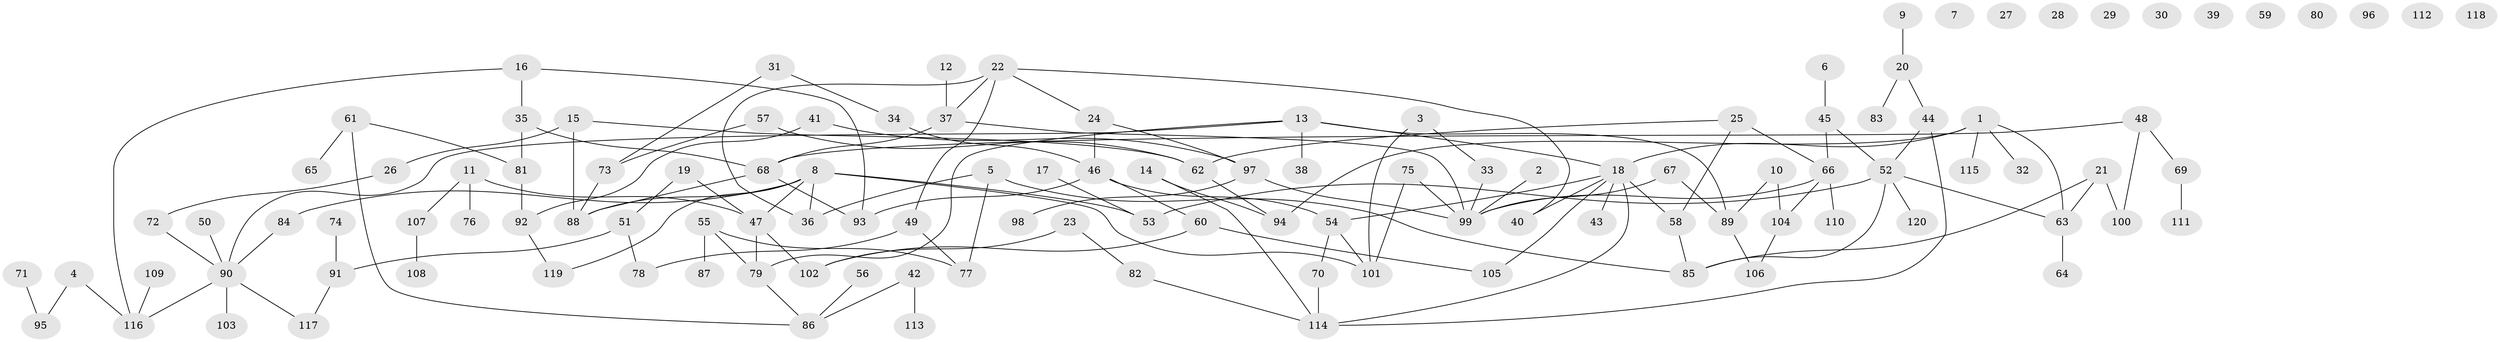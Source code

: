 // Generated by graph-tools (version 1.1) at 2025/13/03/09/25 04:13:07]
// undirected, 120 vertices, 147 edges
graph export_dot {
graph [start="1"]
  node [color=gray90,style=filled];
  1;
  2;
  3;
  4;
  5;
  6;
  7;
  8;
  9;
  10;
  11;
  12;
  13;
  14;
  15;
  16;
  17;
  18;
  19;
  20;
  21;
  22;
  23;
  24;
  25;
  26;
  27;
  28;
  29;
  30;
  31;
  32;
  33;
  34;
  35;
  36;
  37;
  38;
  39;
  40;
  41;
  42;
  43;
  44;
  45;
  46;
  47;
  48;
  49;
  50;
  51;
  52;
  53;
  54;
  55;
  56;
  57;
  58;
  59;
  60;
  61;
  62;
  63;
  64;
  65;
  66;
  67;
  68;
  69;
  70;
  71;
  72;
  73;
  74;
  75;
  76;
  77;
  78;
  79;
  80;
  81;
  82;
  83;
  84;
  85;
  86;
  87;
  88;
  89;
  90;
  91;
  92;
  93;
  94;
  95;
  96;
  97;
  98;
  99;
  100;
  101;
  102;
  103;
  104;
  105;
  106;
  107;
  108;
  109;
  110;
  111;
  112;
  113;
  114;
  115;
  116;
  117;
  118;
  119;
  120;
  1 -- 18;
  1 -- 32;
  1 -- 63;
  1 -- 94;
  1 -- 115;
  2 -- 99;
  3 -- 33;
  3 -- 101;
  4 -- 95;
  4 -- 116;
  5 -- 36;
  5 -- 77;
  5 -- 85;
  6 -- 45;
  8 -- 36;
  8 -- 47;
  8 -- 53;
  8 -- 84;
  8 -- 88;
  8 -- 101;
  8 -- 119;
  9 -- 20;
  10 -- 89;
  10 -- 104;
  11 -- 47;
  11 -- 76;
  11 -- 107;
  12 -- 37;
  13 -- 18;
  13 -- 38;
  13 -- 79;
  13 -- 89;
  13 -- 90;
  14 -- 94;
  14 -- 114;
  15 -- 26;
  15 -- 62;
  15 -- 88;
  16 -- 35;
  16 -- 93;
  16 -- 116;
  17 -- 53;
  18 -- 40;
  18 -- 43;
  18 -- 54;
  18 -- 58;
  18 -- 105;
  18 -- 114;
  19 -- 47;
  19 -- 51;
  20 -- 44;
  20 -- 83;
  21 -- 63;
  21 -- 85;
  21 -- 100;
  22 -- 24;
  22 -- 36;
  22 -- 37;
  22 -- 40;
  22 -- 49;
  23 -- 82;
  23 -- 102;
  24 -- 46;
  24 -- 97;
  25 -- 58;
  25 -- 62;
  25 -- 66;
  26 -- 72;
  31 -- 34;
  31 -- 73;
  33 -- 99;
  34 -- 46;
  35 -- 68;
  35 -- 81;
  37 -- 68;
  37 -- 99;
  41 -- 92;
  41 -- 97;
  42 -- 86;
  42 -- 113;
  44 -- 52;
  44 -- 114;
  45 -- 52;
  45 -- 66;
  46 -- 54;
  46 -- 60;
  46 -- 93;
  47 -- 79;
  47 -- 102;
  48 -- 68;
  48 -- 69;
  48 -- 100;
  49 -- 77;
  49 -- 78;
  50 -- 90;
  51 -- 78;
  51 -- 91;
  52 -- 53;
  52 -- 63;
  52 -- 85;
  52 -- 120;
  54 -- 70;
  54 -- 101;
  55 -- 77;
  55 -- 79;
  55 -- 87;
  56 -- 86;
  57 -- 62;
  57 -- 73;
  58 -- 85;
  60 -- 102;
  60 -- 105;
  61 -- 65;
  61 -- 81;
  61 -- 86;
  62 -- 94;
  63 -- 64;
  66 -- 99;
  66 -- 104;
  66 -- 110;
  67 -- 89;
  67 -- 99;
  68 -- 88;
  68 -- 93;
  69 -- 111;
  70 -- 114;
  71 -- 95;
  72 -- 90;
  73 -- 88;
  74 -- 91;
  75 -- 99;
  75 -- 101;
  79 -- 86;
  81 -- 92;
  82 -- 114;
  84 -- 90;
  89 -- 106;
  90 -- 103;
  90 -- 116;
  90 -- 117;
  91 -- 117;
  92 -- 119;
  97 -- 98;
  97 -- 99;
  104 -- 106;
  107 -- 108;
  109 -- 116;
}
